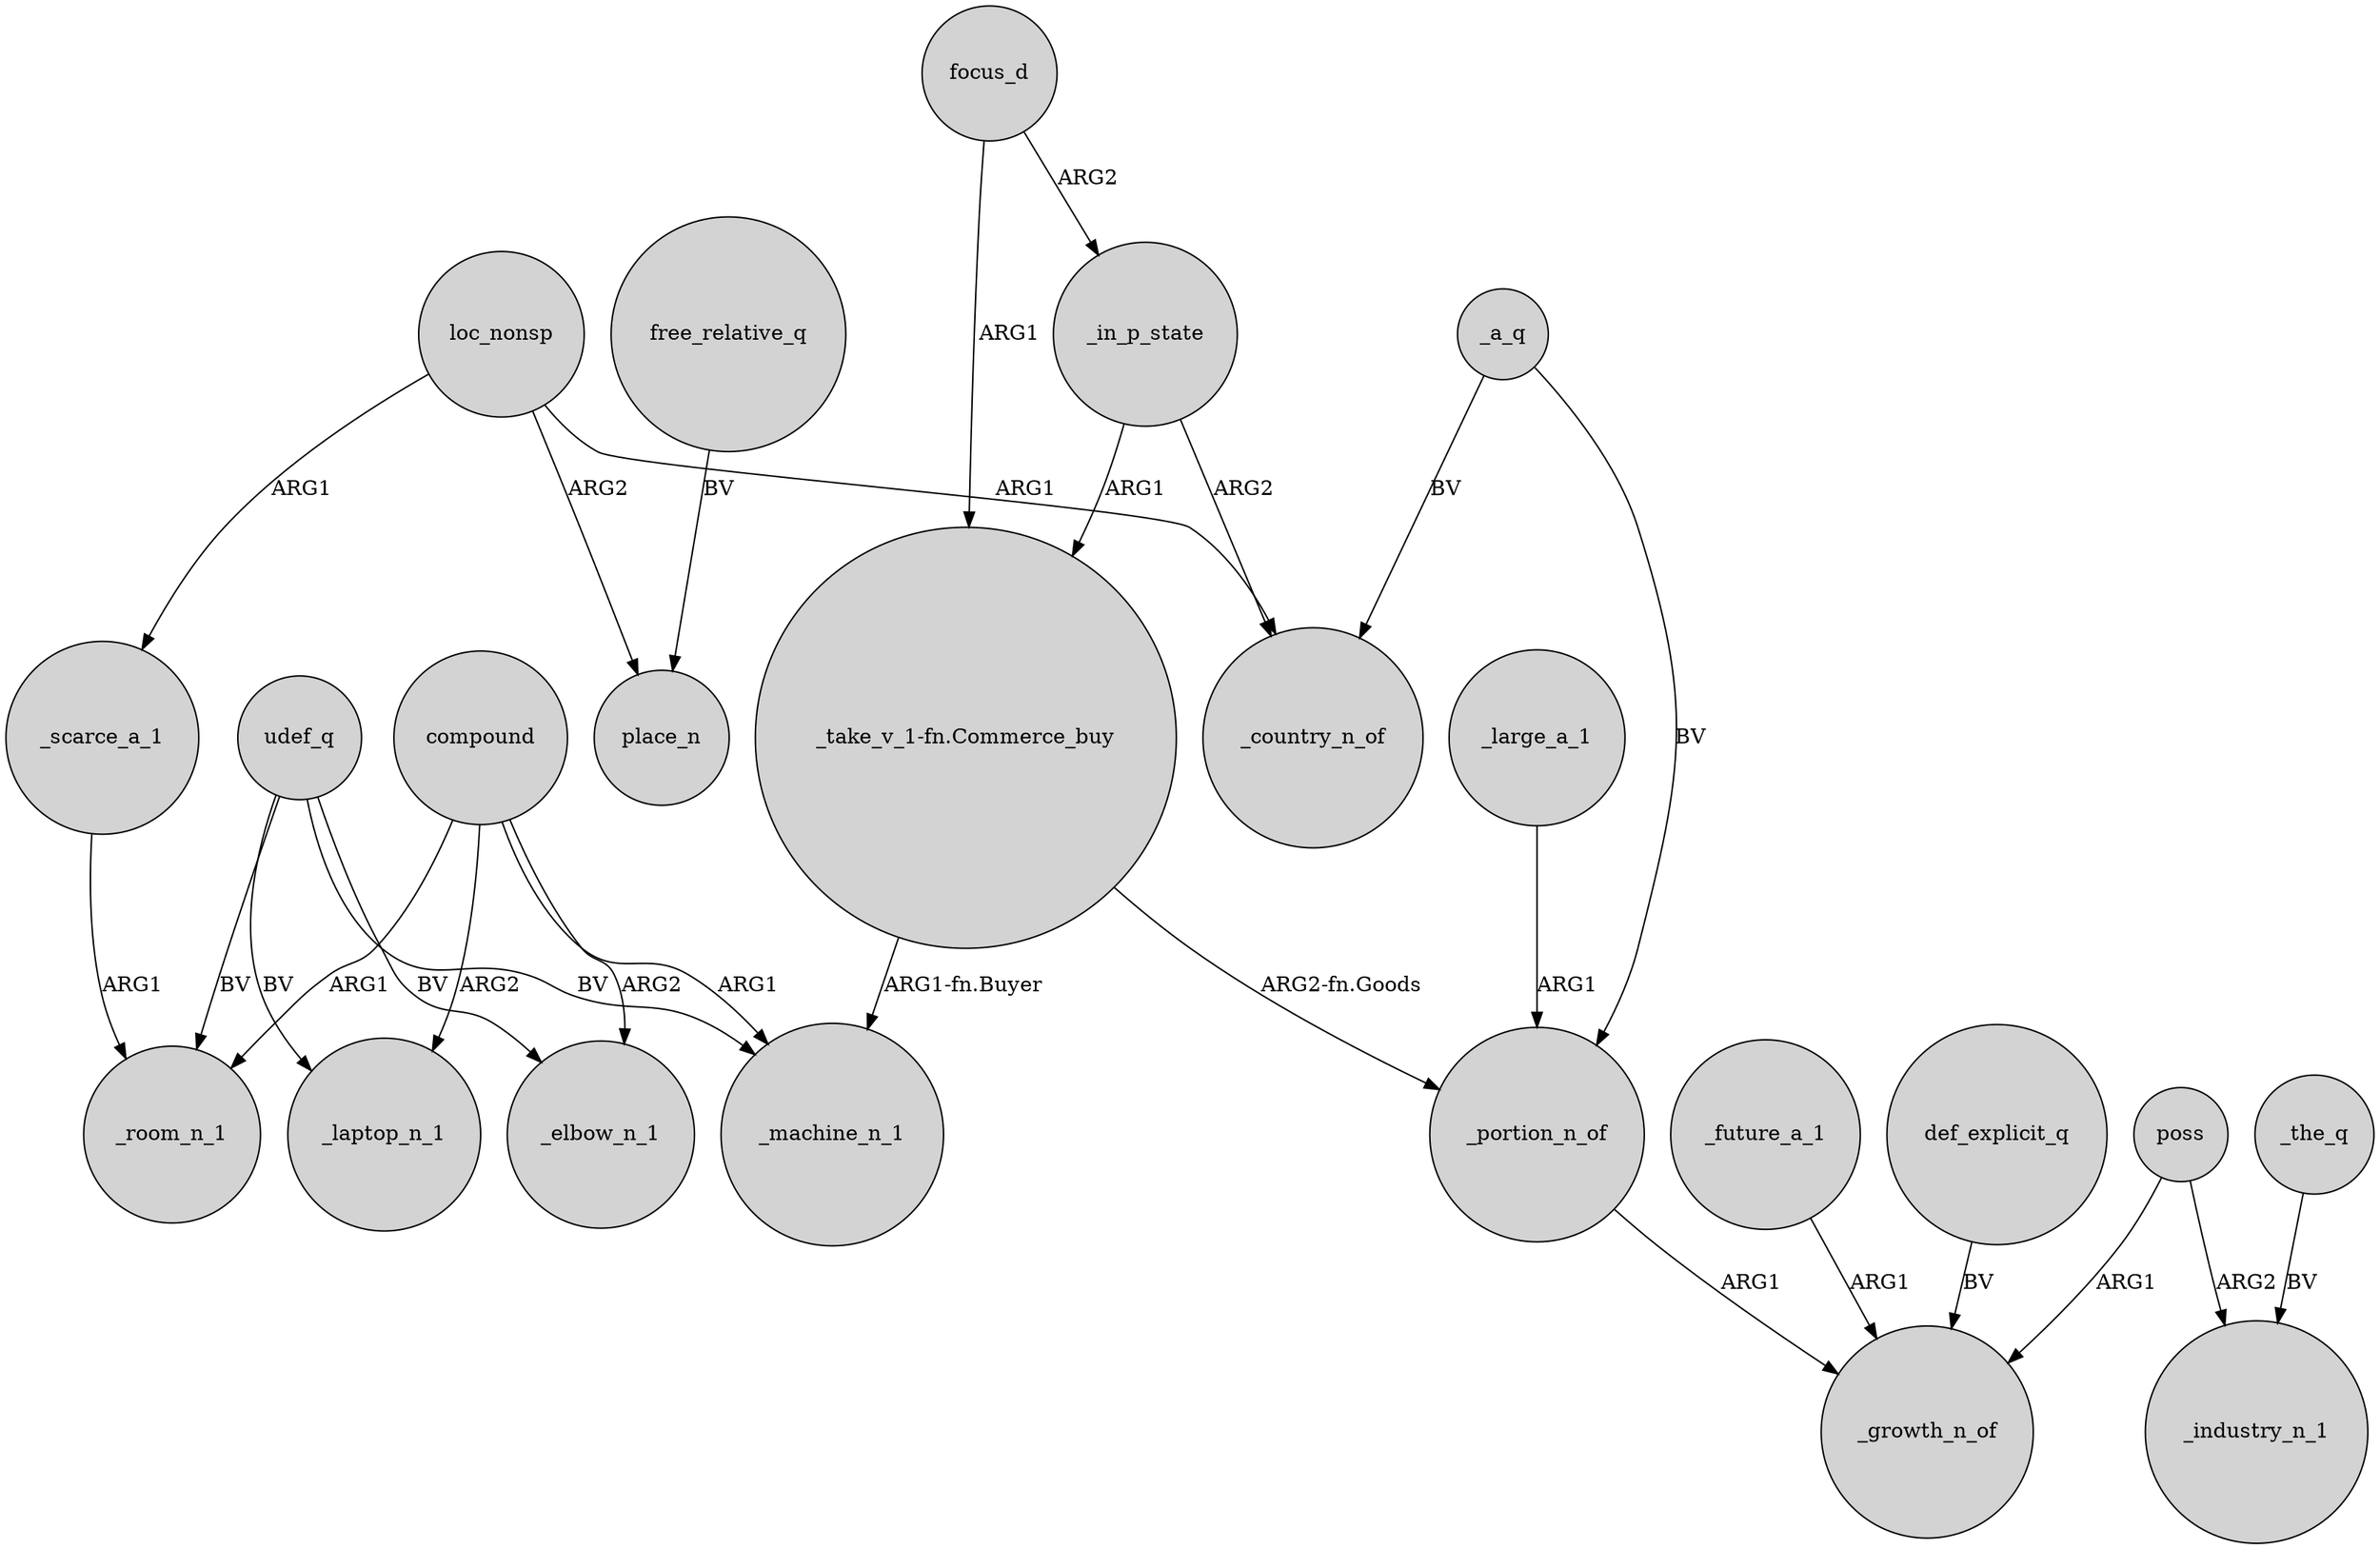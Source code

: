 digraph {
	node [shape=circle style=filled]
	_in_p_state -> "_take_v_1-fn.Commerce_buy" [label=ARG1]
	focus_d -> _in_p_state [label=ARG2]
	compound -> _machine_n_1 [label=ARG1]
	focus_d -> "_take_v_1-fn.Commerce_buy" [label=ARG1]
	compound -> _laptop_n_1 [label=ARG2]
	udef_q -> _laptop_n_1 [label=BV]
	udef_q -> _room_n_1 [label=BV]
	loc_nonsp -> _scarce_a_1 [label=ARG1]
	free_relative_q -> place_n [label=BV]
	poss -> _growth_n_of [label=ARG1]
	_scarce_a_1 -> _room_n_1 [label=ARG1]
	compound -> _room_n_1 [label=ARG1]
	compound -> _elbow_n_1 [label=ARG2]
	poss -> _industry_n_1 [label=ARG2]
	_in_p_state -> _country_n_of [label=ARG2]
	_future_a_1 -> _growth_n_of [label=ARG1]
	_large_a_1 -> _portion_n_of [label=ARG1]
	udef_q -> _machine_n_1 [label=BV]
	_a_q -> _portion_n_of [label=BV]
	_portion_n_of -> _growth_n_of [label=ARG1]
	def_explicit_q -> _growth_n_of [label=BV]
	loc_nonsp -> _country_n_of [label=ARG1]
	"_take_v_1-fn.Commerce_buy" -> _machine_n_1 [label="ARG1-fn.Buyer"]
	loc_nonsp -> place_n [label=ARG2]
	udef_q -> _elbow_n_1 [label=BV]
	_a_q -> _country_n_of [label=BV]
	"_take_v_1-fn.Commerce_buy" -> _portion_n_of [label="ARG2-fn.Goods"]
	_the_q -> _industry_n_1 [label=BV]
}
